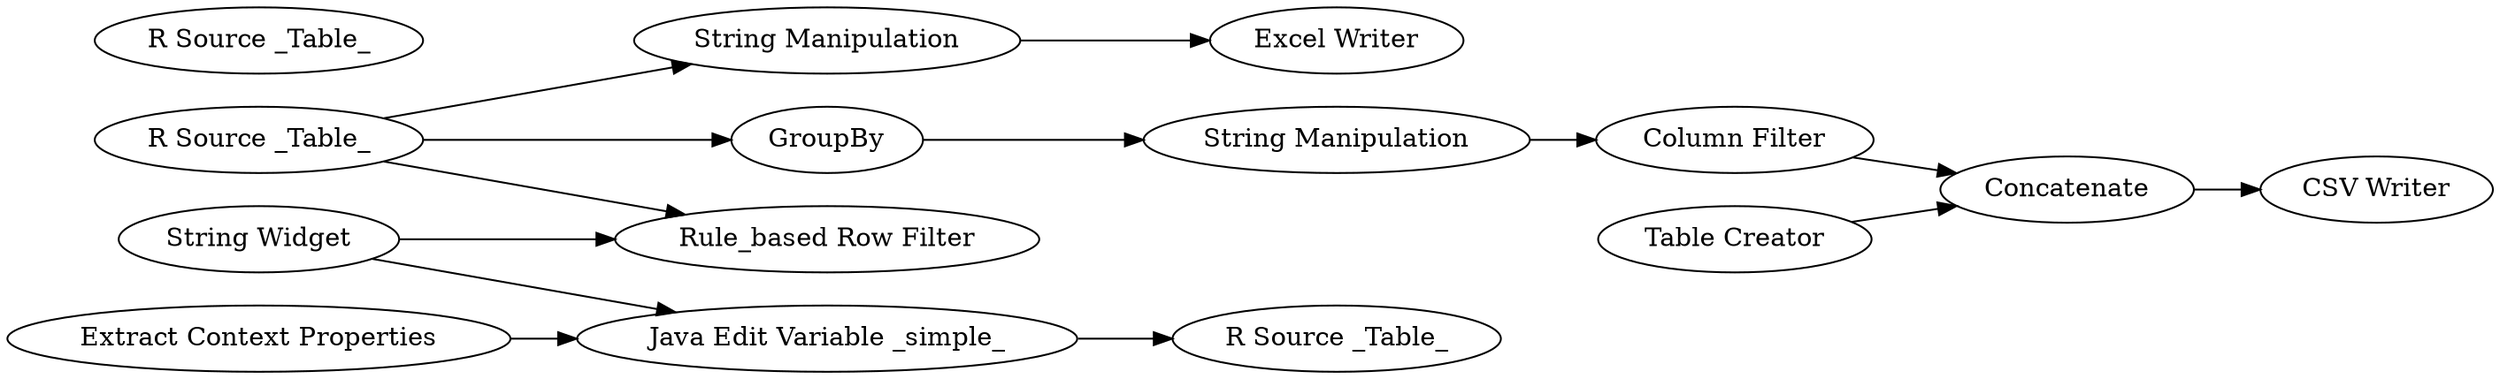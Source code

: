 digraph {
	9 [label="R Source _Table_"]
	11 [label="Rule_based Row Filter"]
	13 [label="R Source _Table_"]
	14 [label="R Source _Table_"]
	16 [label="Java Edit Variable _simple_"]
	17 [label="String Manipulation"]
	56 [label="Extract Context Properties"]
	57 [label="Excel Writer"]
	58 [label=GroupBy]
	59 [label="String Manipulation"]
	60 [label="Column Filter"]
	61 [label="Table Creator"]
	62 [label="CSV Writer"]
	63 [label=Concatenate]
	64 [label="String Widget"]
	9 -> 11
	9 -> 58
	9 -> 17
	16 -> 14
	17 -> 57
	56 -> 16
	58 -> 59
	59 -> 60
	60 -> 63
	61 -> 63
	63 -> 62
	64 -> 11
	64 -> 16
	rankdir=LR
}
